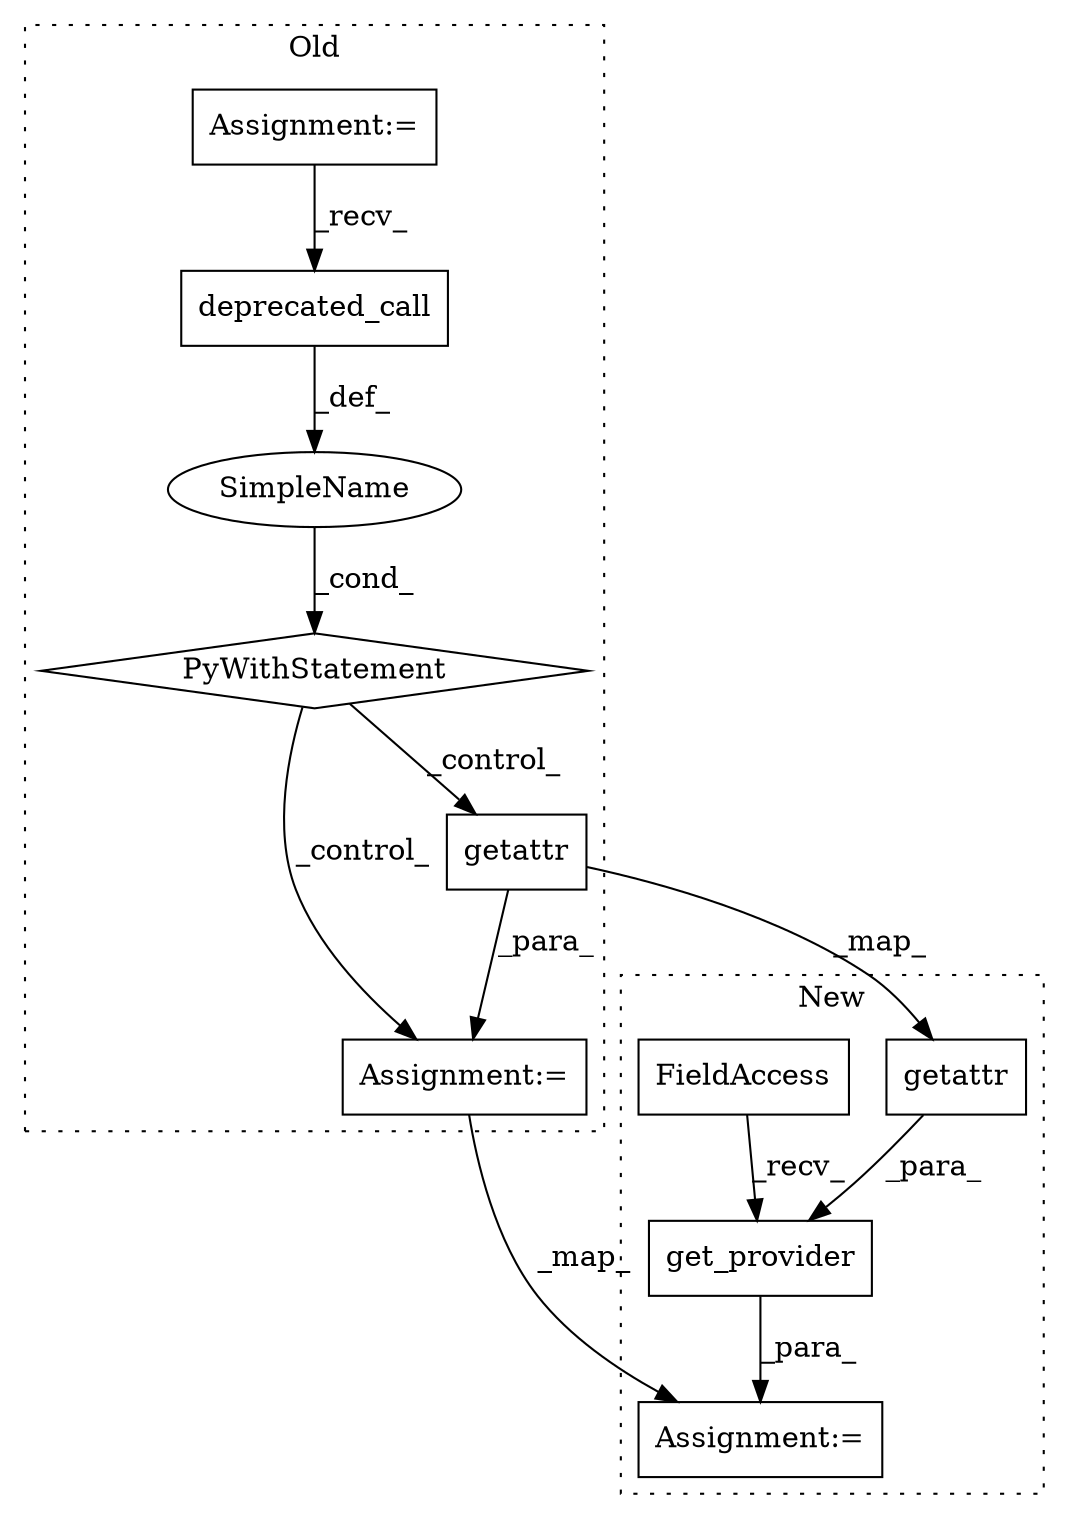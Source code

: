 digraph G {
subgraph cluster0 {
1 [label="deprecated_call" a="32" s="3207" l="17" shape="box"];
4 [label="getattr" a="32" s="3236,3251" l="8,1" shape="box"];
6 [label="SimpleName" a="42" s="" l="" shape="ellipse"];
7 [label="PyWithStatement" a="104" s="3190,3224" l="10,2" shape="diamond"];
8 [label="Assignment:=" a="7" s="3178" l="6" shape="box"];
10 [label="Assignment:=" a="7" s="3235" l="1" shape="box"];
label = "Old";
style="dotted";
}
subgraph cluster1 {
2 [label="get_provider" a="32" s="2932,2961" l="13,1" shape="box"];
3 [label="FieldAccess" a="22" s="2911" l="5" shape="box"];
5 [label="getattr" a="32" s="2945,2960" l="8,1" shape="box"];
9 [label="Assignment:=" a="7" s="2910" l="1" shape="box"];
label = "New";
style="dotted";
}
1 -> 6 [label="_def_"];
2 -> 9 [label="_para_"];
3 -> 2 [label="_recv_"];
4 -> 10 [label="_para_"];
4 -> 5 [label="_map_"];
5 -> 2 [label="_para_"];
6 -> 7 [label="_cond_"];
7 -> 10 [label="_control_"];
7 -> 4 [label="_control_"];
8 -> 1 [label="_recv_"];
10 -> 9 [label="_map_"];
}
